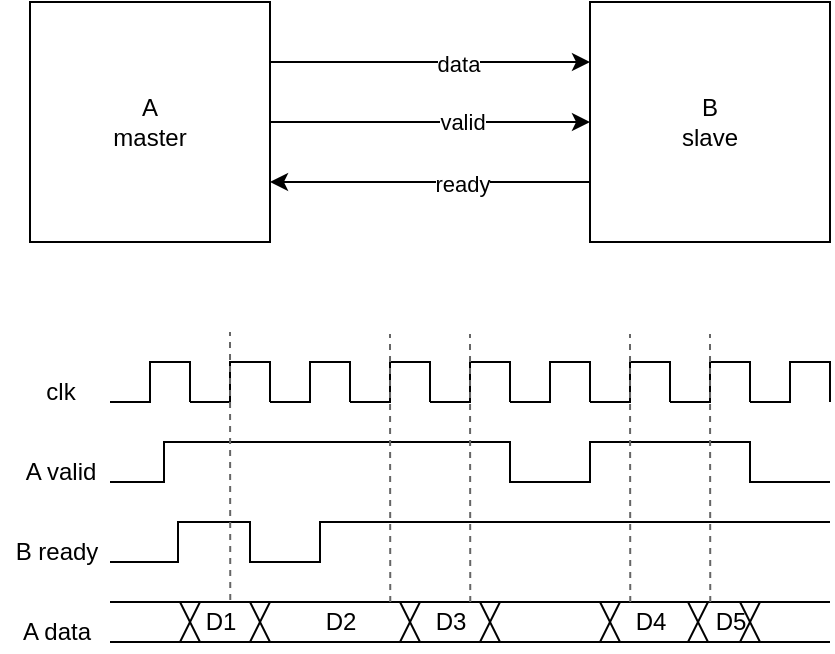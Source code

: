 <mxfile version="19.0.3" type="device"><diagram id="2fnSZGiMJG245W8cERom" name="Page-1"><mxGraphModel dx="677" dy="412" grid="1" gridSize="5" guides="1" tooltips="1" connect="1" arrows="1" fold="1" page="1" pageScale="1" pageWidth="827" pageHeight="1169" math="0" shadow="0"><root><mxCell id="0"/><mxCell id="1" parent="0"/><mxCell id="QM8DguB3jp1Utcv7DFUN-3" style="edgeStyle=orthogonalEdgeStyle;rounded=0;orthogonalLoop=1;jettySize=auto;html=1;entryX=0;entryY=0.25;entryDx=0;entryDy=0;exitX=1;exitY=0.25;exitDx=0;exitDy=0;" edge="1" parent="1" source="QM8DguB3jp1Utcv7DFUN-1" target="QM8DguB3jp1Utcv7DFUN-2"><mxGeometry relative="1" as="geometry"><Array as="points"/></mxGeometry></mxCell><mxCell id="QM8DguB3jp1Utcv7DFUN-6" value="data" style="edgeLabel;html=1;align=center;verticalAlign=middle;resizable=0;points=[];" vertex="1" connectable="0" parent="QM8DguB3jp1Utcv7DFUN-3"><mxGeometry x="0.177" y="-1" relative="1" as="geometry"><mxPoint as="offset"/></mxGeometry></mxCell><mxCell id="QM8DguB3jp1Utcv7DFUN-4" style="edgeStyle=orthogonalEdgeStyle;rounded=0;orthogonalLoop=1;jettySize=auto;html=1;entryX=0;entryY=0.5;entryDx=0;entryDy=0;" edge="1" parent="1" source="QM8DguB3jp1Utcv7DFUN-1" target="QM8DguB3jp1Utcv7DFUN-2"><mxGeometry relative="1" as="geometry"/></mxCell><mxCell id="QM8DguB3jp1Utcv7DFUN-7" value="valid" style="edgeLabel;html=1;align=center;verticalAlign=middle;resizable=0;points=[];" vertex="1" connectable="0" parent="QM8DguB3jp1Utcv7DFUN-4"><mxGeometry x="0.194" relative="1" as="geometry"><mxPoint as="offset"/></mxGeometry></mxCell><mxCell id="QM8DguB3jp1Utcv7DFUN-1" value="A &lt;br&gt;master" style="rounded=0;whiteSpace=wrap;html=1;" vertex="1" parent="1"><mxGeometry x="120" y="200" width="120" height="120" as="geometry"/></mxCell><mxCell id="QM8DguB3jp1Utcv7DFUN-5" style="edgeStyle=orthogonalEdgeStyle;rounded=0;orthogonalLoop=1;jettySize=auto;html=1;entryX=1;entryY=0.75;entryDx=0;entryDy=0;" edge="1" parent="1" source="QM8DguB3jp1Utcv7DFUN-2" target="QM8DguB3jp1Utcv7DFUN-1"><mxGeometry relative="1" as="geometry"><Array as="points"><mxPoint x="360" y="290"/><mxPoint x="360" y="290"/></Array></mxGeometry></mxCell><mxCell id="QM8DguB3jp1Utcv7DFUN-8" value="ready" style="edgeLabel;html=1;align=center;verticalAlign=middle;resizable=0;points=[];" vertex="1" connectable="0" parent="QM8DguB3jp1Utcv7DFUN-5"><mxGeometry x="-0.194" y="1" relative="1" as="geometry"><mxPoint as="offset"/></mxGeometry></mxCell><mxCell id="QM8DguB3jp1Utcv7DFUN-2" value="B &lt;br&gt;slave" style="rounded=0;whiteSpace=wrap;html=1;" vertex="1" parent="1"><mxGeometry x="400" y="200" width="120" height="120" as="geometry"/></mxCell><mxCell id="QM8DguB3jp1Utcv7DFUN-9" value="" style="endArrow=none;html=1;rounded=0;" edge="1" parent="1"><mxGeometry width="50" height="50" relative="1" as="geometry"><mxPoint x="160" y="400" as="sourcePoint"/><mxPoint x="200" y="400" as="targetPoint"/><Array as="points"><mxPoint x="180" y="400"/><mxPoint x="180" y="380"/><mxPoint x="200" y="380"/><mxPoint x="200" y="400"/></Array></mxGeometry></mxCell><mxCell id="QM8DguB3jp1Utcv7DFUN-10" value="" style="endArrow=none;html=1;rounded=0;" edge="1" parent="1"><mxGeometry width="50" height="50" relative="1" as="geometry"><mxPoint x="200" y="400" as="sourcePoint"/><mxPoint x="240" y="400" as="targetPoint"/><Array as="points"><mxPoint x="220" y="400"/><mxPoint x="220" y="380"/><mxPoint x="240" y="380"/><mxPoint x="240" y="400"/></Array></mxGeometry></mxCell><mxCell id="QM8DguB3jp1Utcv7DFUN-11" value="" style="endArrow=none;html=1;rounded=0;" edge="1" parent="1"><mxGeometry width="50" height="50" relative="1" as="geometry"><mxPoint x="480" y="400" as="sourcePoint"/><mxPoint x="520" y="400" as="targetPoint"/><Array as="points"><mxPoint x="500" y="400"/><mxPoint x="500" y="380"/><mxPoint x="520" y="380"/><mxPoint x="520" y="400"/></Array></mxGeometry></mxCell><mxCell id="QM8DguB3jp1Utcv7DFUN-12" value="" style="endArrow=none;html=1;rounded=0;" edge="1" parent="1"><mxGeometry width="50" height="50" relative="1" as="geometry"><mxPoint x="440" y="400" as="sourcePoint"/><mxPoint x="480" y="400" as="targetPoint"/><Array as="points"><mxPoint x="460" y="400"/><mxPoint x="460" y="380"/><mxPoint x="480" y="380"/><mxPoint x="480" y="400"/></Array></mxGeometry></mxCell><mxCell id="QM8DguB3jp1Utcv7DFUN-13" value="" style="endArrow=none;html=1;rounded=0;" edge="1" parent="1"><mxGeometry width="50" height="50" relative="1" as="geometry"><mxPoint x="400" y="400" as="sourcePoint"/><mxPoint x="440" y="400" as="targetPoint"/><Array as="points"><mxPoint x="420" y="400"/><mxPoint x="420" y="380"/><mxPoint x="440" y="380"/><mxPoint x="440" y="400"/></Array></mxGeometry></mxCell><mxCell id="QM8DguB3jp1Utcv7DFUN-14" value="" style="endArrow=none;html=1;rounded=0;" edge="1" parent="1"><mxGeometry width="50" height="50" relative="1" as="geometry"><mxPoint x="360" y="400" as="sourcePoint"/><mxPoint x="400" y="400" as="targetPoint"/><Array as="points"><mxPoint x="380" y="400"/><mxPoint x="380" y="380"/><mxPoint x="400" y="380"/><mxPoint x="400" y="400"/></Array></mxGeometry></mxCell><mxCell id="QM8DguB3jp1Utcv7DFUN-15" value="" style="endArrow=none;html=1;rounded=0;" edge="1" parent="1"><mxGeometry width="50" height="50" relative="1" as="geometry"><mxPoint x="320" y="400" as="sourcePoint"/><mxPoint x="360" y="400" as="targetPoint"/><Array as="points"><mxPoint x="340" y="400"/><mxPoint x="340" y="380"/><mxPoint x="360" y="380"/><mxPoint x="360" y="400"/></Array></mxGeometry></mxCell><mxCell id="QM8DguB3jp1Utcv7DFUN-16" value="" style="endArrow=none;html=1;rounded=0;" edge="1" parent="1"><mxGeometry width="50" height="50" relative="1" as="geometry"><mxPoint x="280" y="400" as="sourcePoint"/><mxPoint x="320" y="400" as="targetPoint"/><Array as="points"><mxPoint x="300" y="400"/><mxPoint x="300" y="380"/><mxPoint x="320" y="380"/><mxPoint x="320" y="400"/></Array></mxGeometry></mxCell><mxCell id="QM8DguB3jp1Utcv7DFUN-17" value="" style="endArrow=none;html=1;rounded=0;" edge="1" parent="1"><mxGeometry width="50" height="50" relative="1" as="geometry"><mxPoint x="240" y="400" as="sourcePoint"/><mxPoint x="280" y="400" as="targetPoint"/><Array as="points"><mxPoint x="260" y="400"/><mxPoint x="260" y="380"/><mxPoint x="280" y="380"/><mxPoint x="280" y="400"/></Array></mxGeometry></mxCell><mxCell id="QM8DguB3jp1Utcv7DFUN-21" value="" style="endArrow=none;html=1;rounded=0;" edge="1" parent="1"><mxGeometry width="50" height="50" relative="1" as="geometry"><mxPoint x="160" y="440" as="sourcePoint"/><mxPoint x="520" y="440" as="targetPoint"/><Array as="points"><mxPoint x="187" y="440"/><mxPoint x="187" y="420"/><mxPoint x="360" y="420"/><mxPoint x="360" y="440"/><mxPoint x="400" y="440"/><mxPoint x="400" y="420"/><mxPoint x="480" y="420"/><mxPoint x="480" y="440"/></Array></mxGeometry></mxCell><mxCell id="QM8DguB3jp1Utcv7DFUN-22" value="" style="endArrow=none;html=1;rounded=0;" edge="1" parent="1"><mxGeometry width="50" height="50" relative="1" as="geometry"><mxPoint x="160" y="480" as="sourcePoint"/><mxPoint x="520" y="460" as="targetPoint"/><Array as="points"><mxPoint x="194" y="480"/><mxPoint x="194" y="460"/><mxPoint x="230" y="460"/><mxPoint x="230" y="480"/><mxPoint x="265" y="480"/><mxPoint x="265" y="460"/></Array></mxGeometry></mxCell><mxCell id="QM8DguB3jp1Utcv7DFUN-23" value="" style="endArrow=none;html=1;rounded=0;" edge="1" parent="1"><mxGeometry width="50" height="50" relative="1" as="geometry"><mxPoint x="160" y="500" as="sourcePoint"/><mxPoint x="520" y="500" as="targetPoint"/></mxGeometry></mxCell><mxCell id="QM8DguB3jp1Utcv7DFUN-24" value="" style="endArrow=none;html=1;rounded=0;" edge="1" parent="1"><mxGeometry width="50" height="50" relative="1" as="geometry"><mxPoint x="160" y="520" as="sourcePoint"/><mxPoint x="520" y="520" as="targetPoint"/></mxGeometry></mxCell><mxCell id="QM8DguB3jp1Utcv7DFUN-27" value="" style="group" vertex="1" connectable="0" parent="1"><mxGeometry x="195" y="500" width="10" height="20" as="geometry"/></mxCell><mxCell id="QM8DguB3jp1Utcv7DFUN-25" value="" style="endArrow=none;html=1;rounded=0;" edge="1" parent="QM8DguB3jp1Utcv7DFUN-27"><mxGeometry width="50" height="50" relative="1" as="geometry"><mxPoint as="sourcePoint"/><mxPoint x="10" y="20" as="targetPoint"/></mxGeometry></mxCell><mxCell id="QM8DguB3jp1Utcv7DFUN-26" value="" style="endArrow=none;html=1;rounded=0;" edge="1" parent="QM8DguB3jp1Utcv7DFUN-27"><mxGeometry width="50" height="50" relative="1" as="geometry"><mxPoint x="10" as="sourcePoint"/><mxPoint y="20" as="targetPoint"/></mxGeometry></mxCell><mxCell id="QM8DguB3jp1Utcv7DFUN-28" value="" style="group" vertex="1" connectable="0" parent="1"><mxGeometry x="230" y="500" width="10" height="20" as="geometry"/></mxCell><mxCell id="QM8DguB3jp1Utcv7DFUN-29" value="" style="endArrow=none;html=1;rounded=0;" edge="1" parent="QM8DguB3jp1Utcv7DFUN-28"><mxGeometry width="50" height="50" relative="1" as="geometry"><mxPoint as="sourcePoint"/><mxPoint x="10" y="20" as="targetPoint"/></mxGeometry></mxCell><mxCell id="QM8DguB3jp1Utcv7DFUN-30" value="" style="endArrow=none;html=1;rounded=0;" edge="1" parent="QM8DguB3jp1Utcv7DFUN-28"><mxGeometry width="50" height="50" relative="1" as="geometry"><mxPoint x="10" as="sourcePoint"/><mxPoint y="20" as="targetPoint"/></mxGeometry></mxCell><mxCell id="QM8DguB3jp1Utcv7DFUN-31" value="" style="group" vertex="1" connectable="0" parent="1"><mxGeometry x="305" y="500" width="10" height="20" as="geometry"/></mxCell><mxCell id="QM8DguB3jp1Utcv7DFUN-32" value="" style="endArrow=none;html=1;rounded=0;" edge="1" parent="QM8DguB3jp1Utcv7DFUN-31"><mxGeometry width="50" height="50" relative="1" as="geometry"><mxPoint as="sourcePoint"/><mxPoint x="10" y="20" as="targetPoint"/></mxGeometry></mxCell><mxCell id="QM8DguB3jp1Utcv7DFUN-33" value="" style="endArrow=none;html=1;rounded=0;" edge="1" parent="QM8DguB3jp1Utcv7DFUN-31"><mxGeometry width="50" height="50" relative="1" as="geometry"><mxPoint x="10" as="sourcePoint"/><mxPoint y="20" as="targetPoint"/></mxGeometry></mxCell><mxCell id="QM8DguB3jp1Utcv7DFUN-34" value="" style="group" vertex="1" connectable="0" parent="1"><mxGeometry x="345" y="500" width="10" height="20" as="geometry"/></mxCell><mxCell id="QM8DguB3jp1Utcv7DFUN-35" value="" style="endArrow=none;html=1;rounded=0;" edge="1" parent="QM8DguB3jp1Utcv7DFUN-34"><mxGeometry width="50" height="50" relative="1" as="geometry"><mxPoint as="sourcePoint"/><mxPoint x="10" y="20" as="targetPoint"/></mxGeometry></mxCell><mxCell id="QM8DguB3jp1Utcv7DFUN-36" value="" style="endArrow=none;html=1;rounded=0;" edge="1" parent="QM8DguB3jp1Utcv7DFUN-34"><mxGeometry width="50" height="50" relative="1" as="geometry"><mxPoint x="10" as="sourcePoint"/><mxPoint y="20" as="targetPoint"/></mxGeometry></mxCell><mxCell id="QM8DguB3jp1Utcv7DFUN-37" value="" style="group" vertex="1" connectable="0" parent="1"><mxGeometry x="405" y="500" width="10" height="20" as="geometry"/></mxCell><mxCell id="QM8DguB3jp1Utcv7DFUN-38" value="" style="endArrow=none;html=1;rounded=0;" edge="1" parent="QM8DguB3jp1Utcv7DFUN-37"><mxGeometry width="50" height="50" relative="1" as="geometry"><mxPoint as="sourcePoint"/><mxPoint x="10" y="20" as="targetPoint"/></mxGeometry></mxCell><mxCell id="QM8DguB3jp1Utcv7DFUN-39" value="" style="endArrow=none;html=1;rounded=0;" edge="1" parent="QM8DguB3jp1Utcv7DFUN-37"><mxGeometry width="50" height="50" relative="1" as="geometry"><mxPoint x="10" as="sourcePoint"/><mxPoint y="20" as="targetPoint"/></mxGeometry></mxCell><mxCell id="QM8DguB3jp1Utcv7DFUN-40" value="" style="group" vertex="1" connectable="0" parent="1"><mxGeometry x="449" y="500" width="10" height="20" as="geometry"/></mxCell><mxCell id="QM8DguB3jp1Utcv7DFUN-41" value="" style="endArrow=none;html=1;rounded=0;" edge="1" parent="QM8DguB3jp1Utcv7DFUN-40"><mxGeometry width="50" height="50" relative="1" as="geometry"><mxPoint as="sourcePoint"/><mxPoint x="10" y="20" as="targetPoint"/></mxGeometry></mxCell><mxCell id="QM8DguB3jp1Utcv7DFUN-42" value="" style="endArrow=none;html=1;rounded=0;" edge="1" parent="QM8DguB3jp1Utcv7DFUN-40"><mxGeometry width="50" height="50" relative="1" as="geometry"><mxPoint x="10" as="sourcePoint"/><mxPoint y="20" as="targetPoint"/></mxGeometry></mxCell><mxCell id="QM8DguB3jp1Utcv7DFUN-43" value="" style="group" vertex="1" connectable="0" parent="1"><mxGeometry x="475" y="500" width="10" height="20" as="geometry"/></mxCell><mxCell id="QM8DguB3jp1Utcv7DFUN-44" value="" style="endArrow=none;html=1;rounded=0;" edge="1" parent="QM8DguB3jp1Utcv7DFUN-43"><mxGeometry width="50" height="50" relative="1" as="geometry"><mxPoint as="sourcePoint"/><mxPoint x="10" y="20" as="targetPoint"/></mxGeometry></mxCell><mxCell id="QM8DguB3jp1Utcv7DFUN-45" value="" style="endArrow=none;html=1;rounded=0;" edge="1" parent="QM8DguB3jp1Utcv7DFUN-43"><mxGeometry width="50" height="50" relative="1" as="geometry"><mxPoint x="10" as="sourcePoint"/><mxPoint y="20" as="targetPoint"/></mxGeometry></mxCell><mxCell id="QM8DguB3jp1Utcv7DFUN-48" value="D1" style="text;html=1;align=center;verticalAlign=middle;resizable=0;points=[];autosize=1;strokeColor=none;fillColor=none;" vertex="1" parent="1"><mxGeometry x="200" y="500" width="30" height="20" as="geometry"/></mxCell><mxCell id="QM8DguB3jp1Utcv7DFUN-49" value="D2" style="text;html=1;align=center;verticalAlign=middle;resizable=0;points=[];autosize=1;strokeColor=none;fillColor=none;" vertex="1" parent="1"><mxGeometry x="260" y="500" width="30" height="20" as="geometry"/></mxCell><mxCell id="QM8DguB3jp1Utcv7DFUN-50" value="D3" style="text;html=1;align=center;verticalAlign=middle;resizable=0;points=[];autosize=1;strokeColor=none;fillColor=none;" vertex="1" parent="1"><mxGeometry x="315" y="500" width="30" height="20" as="geometry"/></mxCell><mxCell id="QM8DguB3jp1Utcv7DFUN-51" value="D4" style="text;html=1;align=center;verticalAlign=middle;resizable=0;points=[];autosize=1;strokeColor=none;fillColor=none;" vertex="1" parent="1"><mxGeometry x="415" y="500" width="30" height="20" as="geometry"/></mxCell><mxCell id="QM8DguB3jp1Utcv7DFUN-52" value="D5" style="text;html=1;align=center;verticalAlign=middle;resizable=0;points=[];autosize=1;strokeColor=none;fillColor=none;" vertex="1" parent="1"><mxGeometry x="455" y="500" width="30" height="20" as="geometry"/></mxCell><mxCell id="QM8DguB3jp1Utcv7DFUN-53" value="" style="endArrow=none;dashed=1;html=1;rounded=0;exitX=0.671;exitY=-0.052;exitDx=0;exitDy=0;exitPerimeter=0;fillColor=#f5f5f5;strokeColor=#666666;" edge="1" parent="1" source="QM8DguB3jp1Utcv7DFUN-48"><mxGeometry width="50" height="50" relative="1" as="geometry"><mxPoint x="265" y="440" as="sourcePoint"/><mxPoint x="220" y="365" as="targetPoint"/></mxGeometry></mxCell><mxCell id="QM8DguB3jp1Utcv7DFUN-54" value="" style="endArrow=none;dashed=1;html=1;rounded=0;exitX=0.671;exitY=-0.052;exitDx=0;exitDy=0;exitPerimeter=0;fillColor=#f5f5f5;strokeColor=#666666;" edge="1" parent="1"><mxGeometry width="50" height="50" relative="1" as="geometry"><mxPoint x="300.13" y="500.0" as="sourcePoint"/><mxPoint x="300" y="366.04" as="targetPoint"/></mxGeometry></mxCell><mxCell id="QM8DguB3jp1Utcv7DFUN-55" value="" style="endArrow=none;dashed=1;html=1;rounded=0;exitX=0.671;exitY=-0.052;exitDx=0;exitDy=0;exitPerimeter=0;fillColor=#f5f5f5;strokeColor=#666666;" edge="1" parent="1"><mxGeometry width="50" height="50" relative="1" as="geometry"><mxPoint x="420.13" y="500.0" as="sourcePoint"/><mxPoint x="420" y="366.04" as="targetPoint"/></mxGeometry></mxCell><mxCell id="QM8DguB3jp1Utcv7DFUN-56" value="" style="endArrow=none;dashed=1;html=1;rounded=0;exitX=0.671;exitY=-0.052;exitDx=0;exitDy=0;exitPerimeter=0;fillColor=#f5f5f5;strokeColor=#666666;" edge="1" parent="1"><mxGeometry width="50" height="50" relative="1" as="geometry"><mxPoint x="340.13" y="500.0" as="sourcePoint"/><mxPoint x="340" y="366.04" as="targetPoint"/></mxGeometry></mxCell><mxCell id="QM8DguB3jp1Utcv7DFUN-57" value="" style="endArrow=none;dashed=1;html=1;rounded=0;exitX=0.671;exitY=-0.052;exitDx=0;exitDy=0;exitPerimeter=0;fillColor=#f5f5f5;strokeColor=#666666;" edge="1" parent="1"><mxGeometry width="50" height="50" relative="1" as="geometry"><mxPoint x="460.13" y="500.0" as="sourcePoint"/><mxPoint x="460" y="366.04" as="targetPoint"/></mxGeometry></mxCell><mxCell id="QM8DguB3jp1Utcv7DFUN-58" value="clk" style="text;html=1;align=center;verticalAlign=middle;resizable=0;points=[];autosize=1;strokeColor=none;fillColor=none;" vertex="1" parent="1"><mxGeometry x="120" y="385" width="30" height="20" as="geometry"/></mxCell><mxCell id="QM8DguB3jp1Utcv7DFUN-59" value="A valid" style="text;html=1;align=center;verticalAlign=middle;resizable=0;points=[];autosize=1;strokeColor=none;fillColor=none;" vertex="1" parent="1"><mxGeometry x="110" y="425" width="50" height="20" as="geometry"/></mxCell><mxCell id="QM8DguB3jp1Utcv7DFUN-60" value="B ready" style="text;html=1;align=center;verticalAlign=middle;resizable=0;points=[];autosize=1;strokeColor=none;fillColor=none;" vertex="1" parent="1"><mxGeometry x="105" y="465" width="55" height="20" as="geometry"/></mxCell><mxCell id="QM8DguB3jp1Utcv7DFUN-61" value="A data" style="text;html=1;align=center;verticalAlign=middle;resizable=0;points=[];autosize=1;strokeColor=none;fillColor=none;" vertex="1" parent="1"><mxGeometry x="110" y="505" width="45" height="20" as="geometry"/></mxCell></root></mxGraphModel></diagram></mxfile>